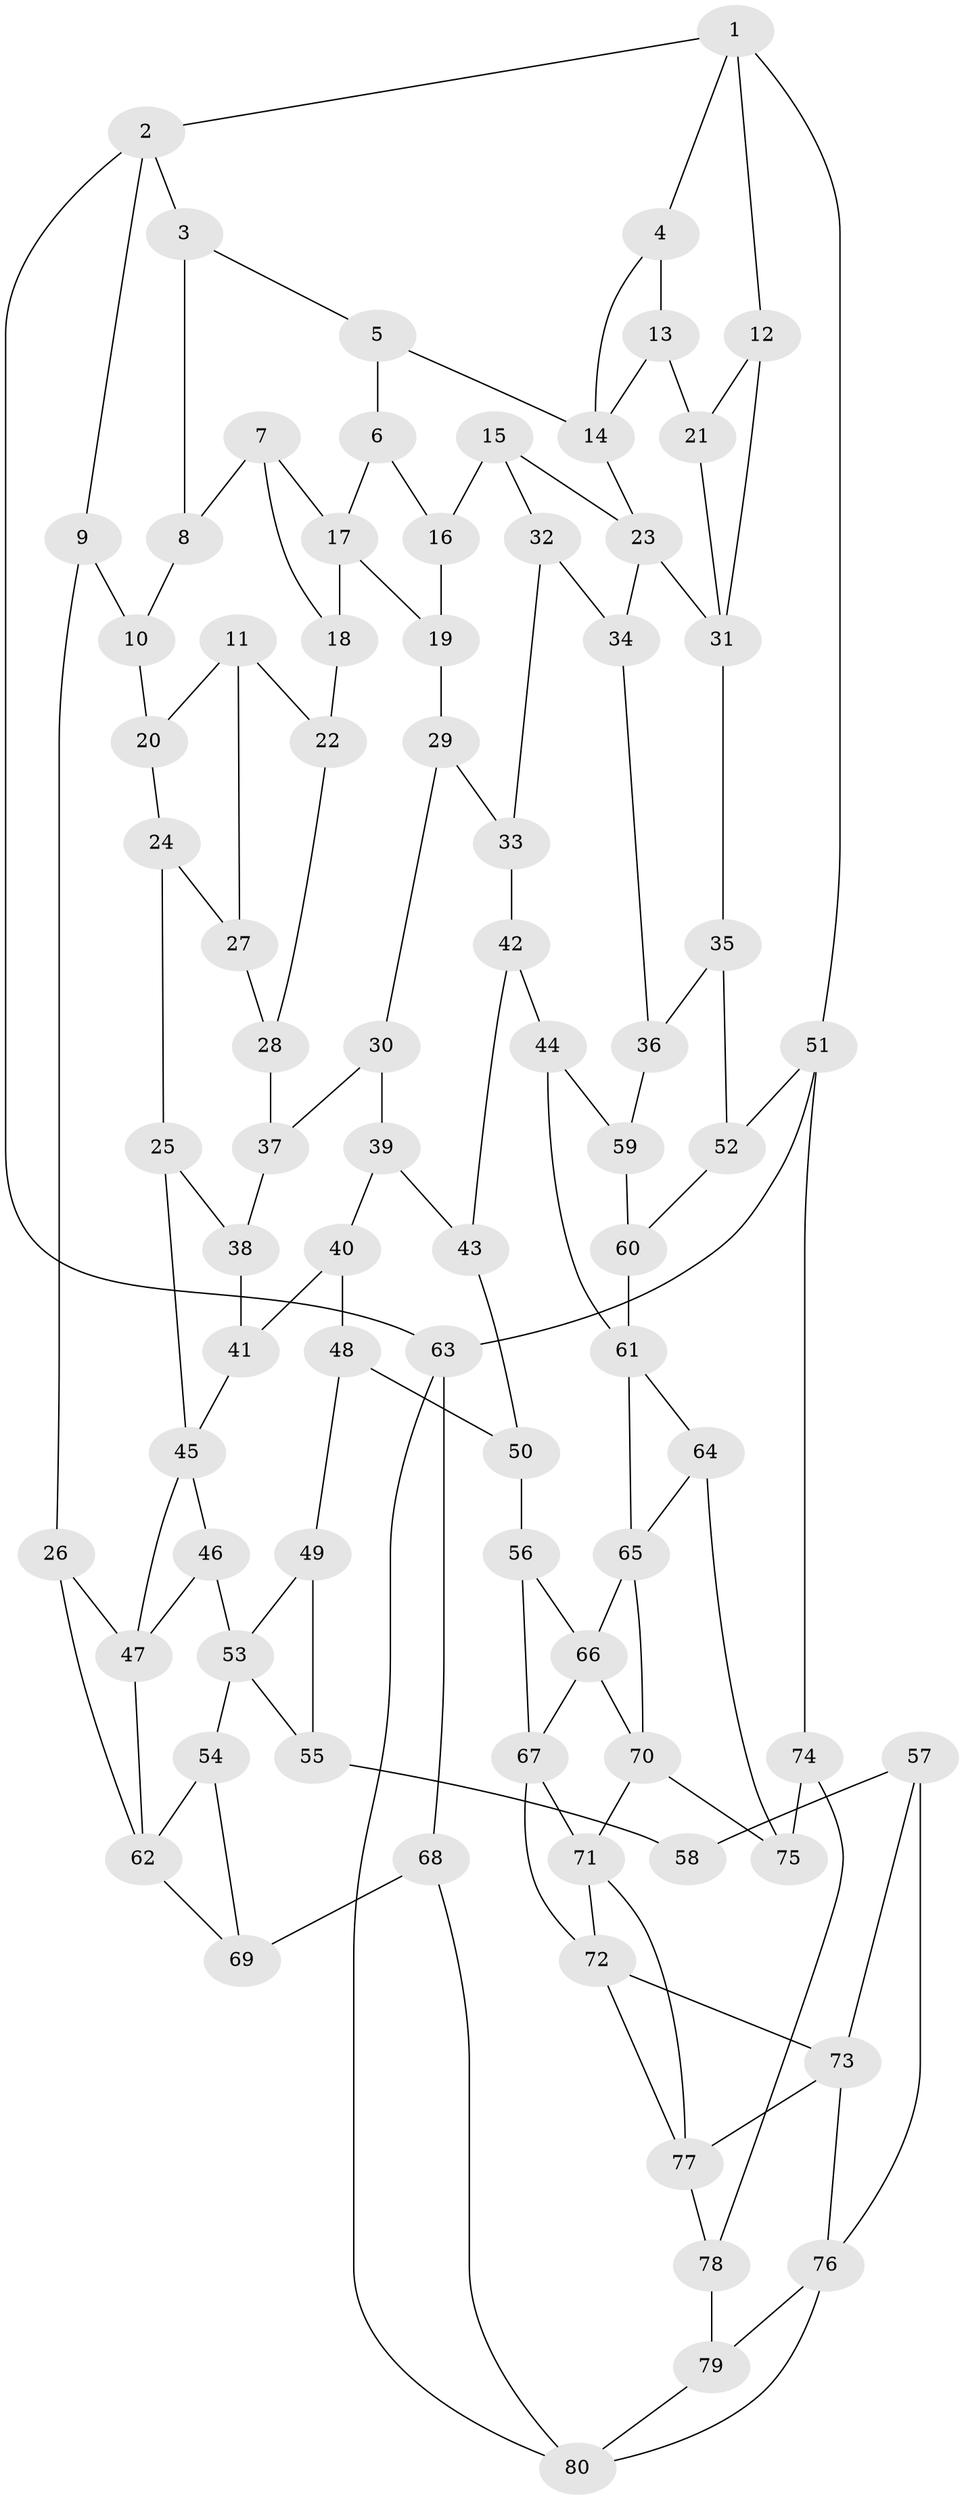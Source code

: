 // original degree distribution, {3: 0.02631578947368421, 6: 0.20175438596491227, 4: 0.20175438596491227, 5: 0.5701754385964912}
// Generated by graph-tools (version 1.1) at 2025/38/03/04/25 23:38:31]
// undirected, 80 vertices, 131 edges
graph export_dot {
  node [color=gray90,style=filled];
  1;
  2;
  3;
  4;
  5;
  6;
  7;
  8;
  9;
  10;
  11;
  12;
  13;
  14;
  15;
  16;
  17;
  18;
  19;
  20;
  21;
  22;
  23;
  24;
  25;
  26;
  27;
  28;
  29;
  30;
  31;
  32;
  33;
  34;
  35;
  36;
  37;
  38;
  39;
  40;
  41;
  42;
  43;
  44;
  45;
  46;
  47;
  48;
  49;
  50;
  51;
  52;
  53;
  54;
  55;
  56;
  57;
  58;
  59;
  60;
  61;
  62;
  63;
  64;
  65;
  66;
  67;
  68;
  69;
  70;
  71;
  72;
  73;
  74;
  75;
  76;
  77;
  78;
  79;
  80;
  1 -- 2 [weight=1.0];
  1 -- 4 [weight=1.0];
  1 -- 12 [weight=1.0];
  1 -- 51 [weight=1.0];
  2 -- 3 [weight=1.0];
  2 -- 9 [weight=1.0];
  2 -- 63 [weight=1.0];
  3 -- 5 [weight=1.0];
  3 -- 8 [weight=1.0];
  4 -- 13 [weight=1.0];
  4 -- 14 [weight=1.0];
  5 -- 6 [weight=1.0];
  5 -- 14 [weight=1.0];
  6 -- 16 [weight=1.0];
  6 -- 17 [weight=1.0];
  7 -- 8 [weight=1.0];
  7 -- 17 [weight=1.0];
  7 -- 18 [weight=1.0];
  8 -- 10 [weight=1.0];
  9 -- 10 [weight=1.0];
  9 -- 26 [weight=1.0];
  10 -- 20 [weight=2.0];
  11 -- 20 [weight=1.0];
  11 -- 22 [weight=1.0];
  11 -- 27 [weight=1.0];
  12 -- 21 [weight=1.0];
  12 -- 31 [weight=1.0];
  13 -- 14 [weight=1.0];
  13 -- 21 [weight=2.0];
  14 -- 23 [weight=1.0];
  15 -- 16 [weight=1.0];
  15 -- 23 [weight=1.0];
  15 -- 32 [weight=1.0];
  16 -- 19 [weight=1.0];
  17 -- 18 [weight=1.0];
  17 -- 19 [weight=1.0];
  18 -- 22 [weight=2.0];
  19 -- 29 [weight=1.0];
  20 -- 24 [weight=1.0];
  21 -- 31 [weight=1.0];
  22 -- 28 [weight=1.0];
  23 -- 31 [weight=1.0];
  23 -- 34 [weight=1.0];
  24 -- 25 [weight=1.0];
  24 -- 27 [weight=1.0];
  25 -- 38 [weight=1.0];
  25 -- 45 [weight=1.0];
  26 -- 47 [weight=1.0];
  26 -- 62 [weight=1.0];
  27 -- 28 [weight=1.0];
  28 -- 37 [weight=2.0];
  29 -- 30 [weight=1.0];
  29 -- 33 [weight=1.0];
  30 -- 37 [weight=1.0];
  30 -- 39 [weight=1.0];
  31 -- 35 [weight=1.0];
  32 -- 33 [weight=1.0];
  32 -- 34 [weight=1.0];
  33 -- 42 [weight=1.0];
  34 -- 36 [weight=1.0];
  35 -- 36 [weight=1.0];
  35 -- 52 [weight=1.0];
  36 -- 59 [weight=1.0];
  37 -- 38 [weight=1.0];
  38 -- 41 [weight=1.0];
  39 -- 40 [weight=1.0];
  39 -- 43 [weight=1.0];
  40 -- 41 [weight=1.0];
  40 -- 48 [weight=1.0];
  41 -- 45 [weight=1.0];
  42 -- 43 [weight=1.0];
  42 -- 44 [weight=1.0];
  43 -- 50 [weight=1.0];
  44 -- 59 [weight=1.0];
  44 -- 61 [weight=1.0];
  45 -- 46 [weight=1.0];
  45 -- 47 [weight=1.0];
  46 -- 47 [weight=1.0];
  46 -- 53 [weight=1.0];
  47 -- 62 [weight=1.0];
  48 -- 49 [weight=1.0];
  48 -- 50 [weight=1.0];
  49 -- 53 [weight=1.0];
  49 -- 55 [weight=1.0];
  50 -- 56 [weight=1.0];
  51 -- 52 [weight=1.0];
  51 -- 63 [weight=1.0];
  51 -- 74 [weight=1.0];
  52 -- 60 [weight=1.0];
  53 -- 54 [weight=1.0];
  53 -- 55 [weight=1.0];
  54 -- 62 [weight=1.0];
  54 -- 69 [weight=1.0];
  55 -- 58 [weight=2.0];
  56 -- 66 [weight=1.0];
  56 -- 67 [weight=1.0];
  57 -- 58 [weight=1.0];
  57 -- 73 [weight=1.0];
  57 -- 76 [weight=1.0];
  59 -- 60 [weight=1.0];
  60 -- 61 [weight=1.0];
  61 -- 64 [weight=1.0];
  61 -- 65 [weight=1.0];
  62 -- 69 [weight=1.0];
  63 -- 68 [weight=1.0];
  63 -- 80 [weight=1.0];
  64 -- 65 [weight=1.0];
  64 -- 75 [weight=1.0];
  65 -- 66 [weight=1.0];
  65 -- 70 [weight=1.0];
  66 -- 67 [weight=1.0];
  66 -- 70 [weight=1.0];
  67 -- 71 [weight=1.0];
  67 -- 72 [weight=1.0];
  68 -- 69 [weight=2.0];
  68 -- 80 [weight=1.0];
  70 -- 71 [weight=1.0];
  70 -- 75 [weight=1.0];
  71 -- 72 [weight=1.0];
  71 -- 77 [weight=1.0];
  72 -- 73 [weight=1.0];
  72 -- 77 [weight=1.0];
  73 -- 76 [weight=1.0];
  73 -- 77 [weight=1.0];
  74 -- 75 [weight=1.0];
  74 -- 78 [weight=1.0];
  76 -- 79 [weight=1.0];
  76 -- 80 [weight=1.0];
  77 -- 78 [weight=1.0];
  78 -- 79 [weight=1.0];
  79 -- 80 [weight=1.0];
}
